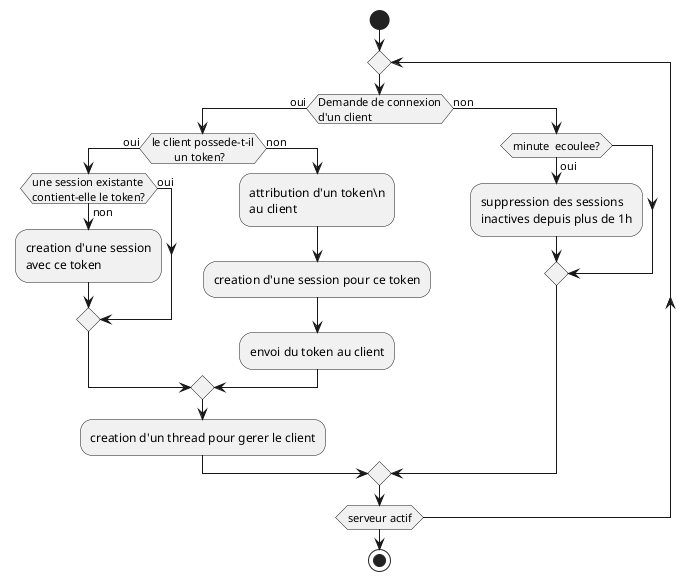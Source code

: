 @startuml
start
repeat
if (Demande de connexion\nd'un client) then (oui)

    if (le client possede-t-il\n\tun token?) then (oui)
      if (une session existante\ncontient-elle le token?) then (oui)

        else (non)
          :creation d'une session\navec ce token;
        endif

    else (non)
        :attribution d'un token\n
        au client;
        :creation d'une session pour ce token;
        :envoi du token au client;
    endif
    :creation d'un thread pour gerer le client;
else (non)
    if (minute  ecoulee?) then (oui)
        :suppression des sessions\ninactives depuis plus de 1h;
    endif
endif
repeat while(serveur actif)
stop
@enduml
